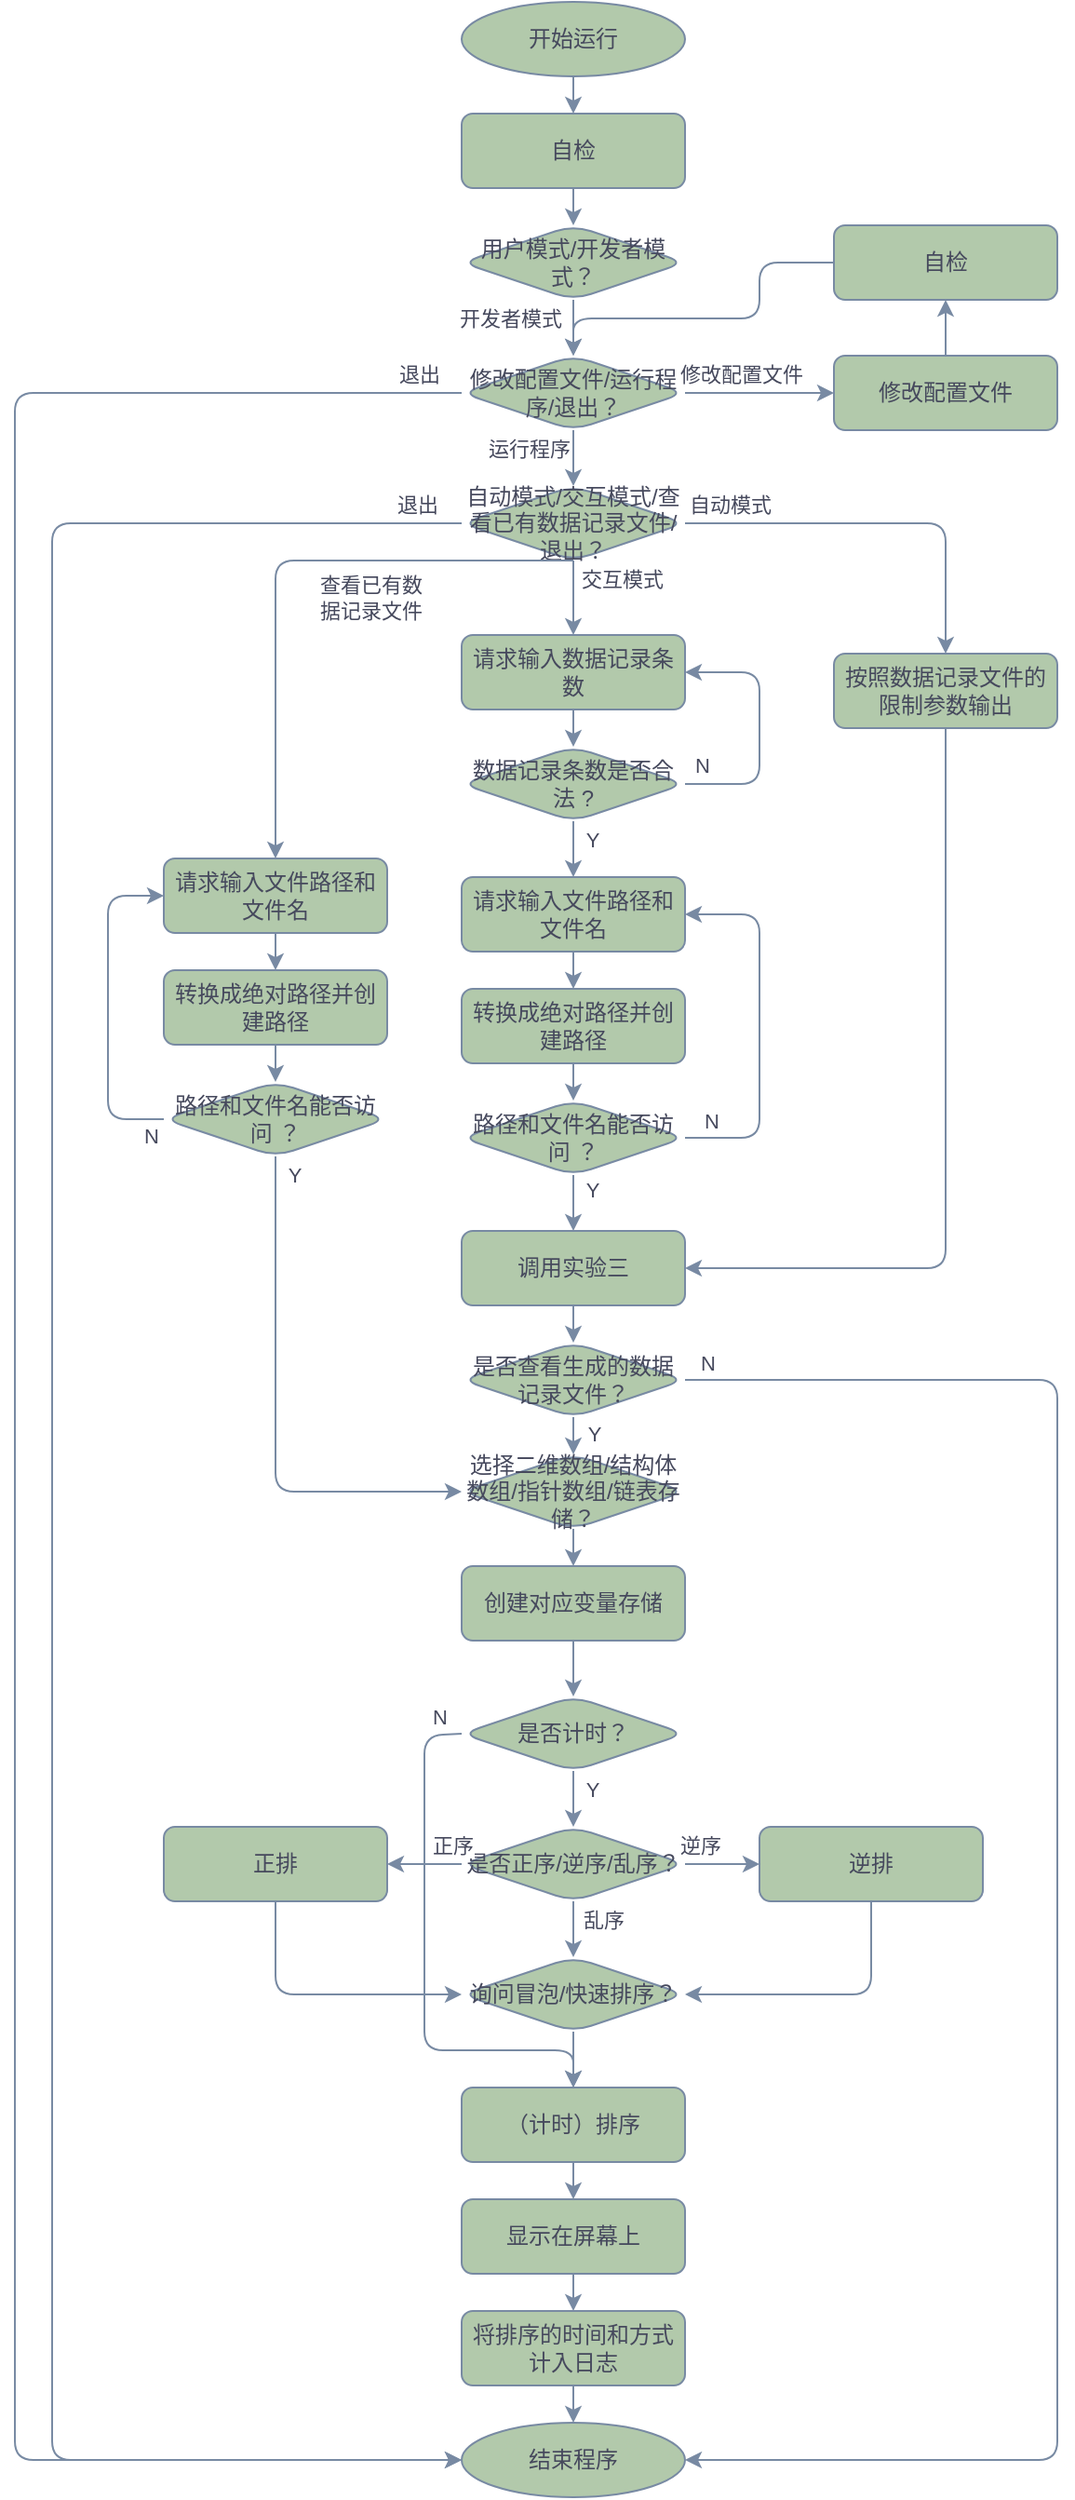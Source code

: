 <mxfile version="18.0.4" type="device"><diagram id="ykf_HyH2Sww9LqOtESiE" name="第 1 页"><mxGraphModel dx="568" dy="342" grid="1" gridSize="10" guides="1" tooltips="1" connect="1" arrows="1" fold="1" page="0" pageScale="1" pageWidth="827" pageHeight="1169" math="0" shadow="0"><root><mxCell id="0"/><mxCell id="1" parent="0"/><mxCell id="-85YryxVK-Twwfp7o9Pm-1" value="开始运行" style="ellipse;whiteSpace=wrap;html=1;rounded=1;fillColor=#B2C9AB;strokeColor=#788AA3;fontColor=#46495D;" parent="1" vertex="1"><mxGeometry x="320" y="40" width="120" height="40" as="geometry"/></mxCell><mxCell id="-85YryxVK-Twwfp7o9Pm-2" value="自检" style="rounded=1;whiteSpace=wrap;html=1;fillColor=#B2C9AB;strokeColor=#788AA3;fontColor=#46495D;" parent="1" vertex="1"><mxGeometry x="320" y="100" width="120" height="40" as="geometry"/></mxCell><mxCell id="-85YryxVK-Twwfp7o9Pm-3" value="" style="endArrow=classic;html=1;rounded=1;entryX=0.5;entryY=0;entryDx=0;entryDy=0;exitX=0.5;exitY=1;exitDx=0;exitDy=0;strokeColor=#788AA3;fontColor=#46495D;" parent="1" source="-85YryxVK-Twwfp7o9Pm-1" target="-85YryxVK-Twwfp7o9Pm-2" edge="1"><mxGeometry width="50" height="50" relative="1" as="geometry"><mxPoint x="264" y="130" as="sourcePoint"/><mxPoint x="314" y="80" as="targetPoint"/></mxGeometry></mxCell><mxCell id="-85YryxVK-Twwfp7o9Pm-4" value="用户模式/开发者模式？" style="rhombus;whiteSpace=wrap;html=1;rounded=1;fillColor=#B2C9AB;strokeColor=#788AA3;fontColor=#46495D;" parent="1" vertex="1"><mxGeometry x="320" y="160" width="120" height="40" as="geometry"/></mxCell><mxCell id="-85YryxVK-Twwfp7o9Pm-5" value="开发者模式" style="endArrow=classic;html=1;rounded=1;exitX=0.5;exitY=1;exitDx=0;exitDy=0;entryX=0.5;entryY=0;entryDx=0;entryDy=0;strokeColor=#788AA3;fontColor=#46495D;" parent="1" source="-85YryxVK-Twwfp7o9Pm-4" target="-85YryxVK-Twwfp7o9Pm-7" edge="1"><mxGeometry x="-0.333" y="-34" width="50" height="50" relative="1" as="geometry"><mxPoint x="504" y="240" as="sourcePoint"/><mxPoint x="564" y="190" as="targetPoint"/><Array as="points"/><mxPoint as="offset"/></mxGeometry></mxCell><mxCell id="-85YryxVK-Twwfp7o9Pm-7" value="修改配置文件/运行程序/退出？" style="rhombus;whiteSpace=wrap;html=1;rounded=1;fillColor=#B2C9AB;strokeColor=#788AA3;fontColor=#46495D;" parent="1" vertex="1"><mxGeometry x="320" y="230" width="120" height="40" as="geometry"/></mxCell><mxCell id="-85YryxVK-Twwfp7o9Pm-8" value="自动模式/交互模式/查看已有数据记录文件/&lt;br&gt;退出？" style="rhombus;whiteSpace=wrap;html=1;rounded=1;fillColor=#B2C9AB;strokeColor=#788AA3;fontColor=#46495D;" parent="1" vertex="1"><mxGeometry x="320" y="300" width="120" height="40" as="geometry"/></mxCell><mxCell id="-85YryxVK-Twwfp7o9Pm-9" value="" style="endArrow=classic;html=1;rounded=1;entryX=0.5;entryY=0;entryDx=0;entryDy=0;exitX=0.5;exitY=1;exitDx=0;exitDy=0;strokeColor=#788AA3;fontColor=#46495D;" parent="1" source="-85YryxVK-Twwfp7o9Pm-2" target="-85YryxVK-Twwfp7o9Pm-4" edge="1"><mxGeometry width="50" height="50" relative="1" as="geometry"><mxPoint x="194" y="130" as="sourcePoint"/><mxPoint x="244" y="80" as="targetPoint"/></mxGeometry></mxCell><mxCell id="-85YryxVK-Twwfp7o9Pm-10" value="自动模式" style="endArrow=classic;html=1;rounded=1;exitX=1;exitY=0.5;exitDx=0;exitDy=0;entryX=0.5;entryY=0;entryDx=0;entryDy=0;strokeColor=#788AA3;fontColor=#46495D;" parent="1" source="-85YryxVK-Twwfp7o9Pm-8" target="-85YryxVK-Twwfp7o9Pm-16" edge="1"><mxGeometry x="-0.77" y="10" width="50" height="50" relative="1" as="geometry"><mxPoint x="384" y="360" as="sourcePoint"/><mxPoint x="214" y="380" as="targetPoint"/><Array as="points"><mxPoint x="580" y="320"/></Array><mxPoint as="offset"/></mxGeometry></mxCell><mxCell id="-85YryxVK-Twwfp7o9Pm-11" value="交互模式" style="endArrow=classic;html=1;rounded=1;exitX=0.5;exitY=1;exitDx=0;exitDy=0;entryX=0.5;entryY=0;entryDx=0;entryDy=0;strokeColor=#788AA3;fontColor=#46495D;" parent="1" source="-85YryxVK-Twwfp7o9Pm-8" target="-85YryxVK-Twwfp7o9Pm-17" edge="1"><mxGeometry x="-0.5" y="26" width="50" height="50" relative="1" as="geometry"><mxPoint x="384" y="360" as="sourcePoint"/><mxPoint x="394" y="380" as="targetPoint"/><mxPoint as="offset"/></mxGeometry></mxCell><mxCell id="-85YryxVK-Twwfp7o9Pm-12" value="修改配置文件" style="endArrow=classic;html=1;rounded=1;exitX=1;exitY=0.5;exitDx=0;exitDy=0;entryX=0;entryY=0.5;entryDx=0;entryDy=0;strokeColor=#788AA3;fontColor=#46495D;" parent="1" source="-85YryxVK-Twwfp7o9Pm-7" target="-85YryxVK-Twwfp7o9Pm-13" edge="1"><mxGeometry x="-0.25" y="10" width="50" height="50" relative="1" as="geometry"><mxPoint x="740" y="450" as="sourcePoint"/><mxPoint x="730" y="370" as="targetPoint"/><Array as="points"/><mxPoint as="offset"/></mxGeometry></mxCell><mxCell id="-85YryxVK-Twwfp7o9Pm-13" value="修改配置文件" style="rounded=1;whiteSpace=wrap;html=1;fillColor=#B2C9AB;strokeColor=#788AA3;fontColor=#46495D;" parent="1" vertex="1"><mxGeometry x="520" y="230" width="120" height="40" as="geometry"/></mxCell><mxCell id="-85YryxVK-Twwfp7o9Pm-14" value="是否计时？" style="rhombus;whiteSpace=wrap;html=1;rounded=1;fillColor=#B2C9AB;strokeColor=#788AA3;fontColor=#46495D;" parent="1" vertex="1"><mxGeometry x="320" y="950" width="120" height="40" as="geometry"/></mxCell><mxCell id="-85YryxVK-Twwfp7o9Pm-16" value="按照数据记录文件的限制参数输出" style="rounded=1;whiteSpace=wrap;html=1;fillColor=#B2C9AB;strokeColor=#788AA3;fontColor=#46495D;" parent="1" vertex="1"><mxGeometry x="520" y="390" width="120" height="40" as="geometry"/></mxCell><mxCell id="-85YryxVK-Twwfp7o9Pm-17" value="请求输入数据记录条数" style="rounded=1;whiteSpace=wrap;html=1;fillColor=#B2C9AB;strokeColor=#788AA3;fontColor=#46495D;" parent="1" vertex="1"><mxGeometry x="320" y="380" width="120" height="40" as="geometry"/></mxCell><mxCell id="-85YryxVK-Twwfp7o9Pm-18" value="数据记录条数是否合法 ?" style="rhombus;whiteSpace=wrap;html=1;rounded=1;fillColor=#B2C9AB;strokeColor=#788AA3;fontColor=#46495D;" parent="1" vertex="1"><mxGeometry x="320" y="440" width="120" height="40" as="geometry"/></mxCell><mxCell id="-85YryxVK-Twwfp7o9Pm-19" value="N" style="endArrow=classic;html=1;rounded=1;exitX=1;exitY=0.5;exitDx=0;exitDy=0;entryX=1;entryY=0.5;entryDx=0;entryDy=0;strokeColor=#788AA3;fontColor=#46495D;" parent="1" source="-85YryxVK-Twwfp7o9Pm-18" target="-85YryxVK-Twwfp7o9Pm-17" edge="1"><mxGeometry x="-0.875" y="10" width="50" height="50" relative="1" as="geometry"><mxPoint x="344" y="500" as="sourcePoint"/><mxPoint x="494" y="490" as="targetPoint"/><Array as="points"><mxPoint x="480" y="460"/><mxPoint x="480" y="400"/></Array><mxPoint as="offset"/></mxGeometry></mxCell><mxCell id="-85YryxVK-Twwfp7o9Pm-20" value="" style="endArrow=classic;html=1;rounded=1;entryX=0.5;entryY=0;entryDx=0;entryDy=0;exitX=0.5;exitY=1;exitDx=0;exitDy=0;strokeColor=#788AA3;fontColor=#46495D;" parent="1" source="-85YryxVK-Twwfp7o9Pm-17" target="-85YryxVK-Twwfp7o9Pm-18" edge="1"><mxGeometry width="50" height="50" relative="1" as="geometry"><mxPoint x="304" y="690" as="sourcePoint"/><mxPoint x="354" y="640" as="targetPoint"/><Array as="points"/></mxGeometry></mxCell><mxCell id="-85YryxVK-Twwfp7o9Pm-21" value="请求输入文件路径和文件名" style="rounded=1;whiteSpace=wrap;html=1;fillColor=#B2C9AB;strokeColor=#788AA3;fontColor=#46495D;" parent="1" vertex="1"><mxGeometry x="320" y="510" width="120" height="40" as="geometry"/></mxCell><mxCell id="-85YryxVK-Twwfp7o9Pm-22" value="路径和文件名能否访问 ？" style="rhombus;whiteSpace=wrap;html=1;rounded=1;fillColor=#B2C9AB;strokeColor=#788AA3;fontColor=#46495D;" parent="1" vertex="1"><mxGeometry x="320" y="630" width="120" height="40" as="geometry"/></mxCell><mxCell id="-85YryxVK-Twwfp7o9Pm-23" value="" style="endArrow=classic;html=1;rounded=1;entryX=0.5;entryY=0;entryDx=0;entryDy=0;exitX=0.5;exitY=1;exitDx=0;exitDy=0;strokeColor=#788AA3;fontColor=#46495D;" parent="1" source="-85YryxVK-Twwfp7o9Pm-25" target="-85YryxVK-Twwfp7o9Pm-22" edge="1"><mxGeometry width="50" height="50" relative="1" as="geometry"><mxPoint x="294" y="740" as="sourcePoint"/><mxPoint x="254" y="680" as="targetPoint"/></mxGeometry></mxCell><mxCell id="-85YryxVK-Twwfp7o9Pm-24" value="N" style="endArrow=classic;html=1;rounded=1;entryX=1;entryY=0.5;entryDx=0;entryDy=0;exitX=1;exitY=0.5;exitDx=0;exitDy=0;strokeColor=#788AA3;fontColor=#46495D;" parent="1" source="-85YryxVK-Twwfp7o9Pm-22" target="-85YryxVK-Twwfp7o9Pm-21" edge="1"><mxGeometry x="-0.867" y="9" width="50" height="50" relative="1" as="geometry"><mxPoint x="524" y="710" as="sourcePoint"/><mxPoint x="574" y="660" as="targetPoint"/><Array as="points"><mxPoint x="480" y="650"/><mxPoint x="480" y="530"/></Array><mxPoint as="offset"/></mxGeometry></mxCell><mxCell id="-85YryxVK-Twwfp7o9Pm-25" value="转换成绝对路径并创建路径" style="rounded=1;whiteSpace=wrap;html=1;fillColor=#B2C9AB;strokeColor=#788AA3;fontColor=#46495D;" parent="1" vertex="1"><mxGeometry x="320" y="570" width="120" height="40" as="geometry"/></mxCell><mxCell id="-85YryxVK-Twwfp7o9Pm-26" value="" style="endArrow=classic;html=1;rounded=1;entryX=0.5;entryY=0;entryDx=0;entryDy=0;exitX=0.5;exitY=1;exitDx=0;exitDy=0;strokeColor=#788AA3;fontColor=#46495D;" parent="1" source="-85YryxVK-Twwfp7o9Pm-21" target="-85YryxVK-Twwfp7o9Pm-25" edge="1"><mxGeometry width="50" height="50" relative="1" as="geometry"><mxPoint x="234" y="630" as="sourcePoint"/><mxPoint x="284" y="580" as="targetPoint"/></mxGeometry></mxCell><mxCell id="-85YryxVK-Twwfp7o9Pm-27" value="Y" style="endArrow=classic;html=1;rounded=1;curved=0;entryX=0.5;entryY=0;entryDx=0;entryDy=0;exitX=0.5;exitY=1;exitDx=0;exitDy=0;strokeColor=#788AA3;fontColor=#46495D;" parent="1" source="-85YryxVK-Twwfp7o9Pm-18" target="-85YryxVK-Twwfp7o9Pm-21" edge="1"><mxGeometry x="-0.333" y="10" width="50" height="50" relative="1" as="geometry"><mxPoint x="404" y="490" as="sourcePoint"/><mxPoint x="294" y="490" as="targetPoint"/><mxPoint as="offset"/></mxGeometry></mxCell><mxCell id="-85YryxVK-Twwfp7o9Pm-28" value="退出" style="endArrow=classic;html=1;rounded=1;curved=0;exitX=0;exitY=0.5;exitDx=0;exitDy=0;entryX=0;entryY=0.5;entryDx=0;entryDy=0;strokeColor=#788AA3;fontColor=#46495D;" parent="1" source="-85YryxVK-Twwfp7o9Pm-8" target="-85YryxVK-Twwfp7o9Pm-34" edge="1"><mxGeometry x="-0.967" y="-10" width="50" height="50" relative="1" as="geometry"><mxPoint x="324" y="340" as="sourcePoint"/><mxPoint x="124" y="660" as="targetPoint"/><Array as="points"><mxPoint x="100" y="320"/><mxPoint x="100" y="1360"/></Array><mxPoint as="offset"/></mxGeometry></mxCell><mxCell id="-85YryxVK-Twwfp7o9Pm-29" value="退出" style="endArrow=classic;html=1;rounded=1;curved=0;entryX=0;entryY=0.5;entryDx=0;entryDy=0;exitX=0;exitY=0.5;exitDx=0;exitDy=0;strokeColor=#788AA3;fontColor=#46495D;" parent="1" source="-85YryxVK-Twwfp7o9Pm-7" target="-85YryxVK-Twwfp7o9Pm-34" edge="1"><mxGeometry x="-0.971" y="-10" width="50" height="50" relative="1" as="geometry"><mxPoint x="740" y="270" as="sourcePoint"/><mxPoint x="634" y="680" as="targetPoint"/><Array as="points"><mxPoint x="80" y="250"/><mxPoint x="80" y="1360"/></Array><mxPoint as="offset"/></mxGeometry></mxCell><mxCell id="-85YryxVK-Twwfp7o9Pm-30" value="调用实验三" style="rounded=1;whiteSpace=wrap;html=1;fillColor=#B2C9AB;strokeColor=#788AA3;fontColor=#46495D;" parent="1" vertex="1"><mxGeometry x="320" y="700" width="120" height="40" as="geometry"/></mxCell><mxCell id="-85YryxVK-Twwfp7o9Pm-31" value="" style="endArrow=classic;html=1;rounded=1;curved=0;exitX=0.5;exitY=1;exitDx=0;exitDy=0;entryX=1;entryY=0.5;entryDx=0;entryDy=0;strokeColor=#788AA3;fontColor=#46495D;" parent="1" source="-85YryxVK-Twwfp7o9Pm-16" target="-85YryxVK-Twwfp7o9Pm-30" edge="1"><mxGeometry width="50" height="50" relative="1" as="geometry"><mxPoint x="214" y="690" as="sourcePoint"/><mxPoint x="264" y="640" as="targetPoint"/><Array as="points"><mxPoint x="580" y="720"/></Array></mxGeometry></mxCell><mxCell id="-85YryxVK-Twwfp7o9Pm-32" value="Y" style="endArrow=classic;html=1;rounded=1;curved=0;exitX=0.5;exitY=1;exitDx=0;exitDy=0;entryX=0.5;entryY=0;entryDx=0;entryDy=0;strokeColor=#788AA3;fontColor=#46495D;" parent="1" source="-85YryxVK-Twwfp7o9Pm-22" target="-85YryxVK-Twwfp7o9Pm-30" edge="1"><mxGeometry x="-0.5" y="10" width="50" height="50" relative="1" as="geometry"><mxPoint x="514" y="740" as="sourcePoint"/><mxPoint x="564" y="690" as="targetPoint"/><mxPoint as="offset"/></mxGeometry></mxCell><mxCell id="-85YryxVK-Twwfp7o9Pm-33" value="运行程序" style="endArrow=classic;html=1;rounded=1;curved=0;exitX=0.5;exitY=1;exitDx=0;exitDy=0;entryX=0.5;entryY=0;entryDx=0;entryDy=0;strokeColor=#788AA3;fontColor=#46495D;" parent="1" source="-85YryxVK-Twwfp7o9Pm-7" target="-85YryxVK-Twwfp7o9Pm-8" edge="1"><mxGeometry x="-0.333" y="-24" width="50" height="50" relative="1" as="geometry"><mxPoint x="680" y="340" as="sourcePoint"/><mxPoint x="444" y="340" as="targetPoint"/><mxPoint as="offset"/></mxGeometry></mxCell><mxCell id="-85YryxVK-Twwfp7o9Pm-34" value="结束程序" style="ellipse;whiteSpace=wrap;html=1;rounded=1;fillColor=#B2C9AB;strokeColor=#788AA3;fontColor=#46495D;" parent="1" vertex="1"><mxGeometry x="320" y="1340" width="120" height="40" as="geometry"/></mxCell><mxCell id="-85YryxVK-Twwfp7o9Pm-35" value="" style="endArrow=classic;html=1;rounded=1;curved=0;exitX=0.5;exitY=1;exitDx=0;exitDy=0;entryX=0.5;entryY=0;entryDx=0;entryDy=0;strokeColor=#788AA3;fontColor=#46495D;" parent="1" source="-85YryxVK-Twwfp7o9Pm-30" target="-85YryxVK-Twwfp7o9Pm-50" edge="1"><mxGeometry width="50" height="50" relative="1" as="geometry"><mxPoint x="224" y="800" as="sourcePoint"/><mxPoint x="504" y="780" as="targetPoint"/></mxGeometry></mxCell><mxCell id="-85YryxVK-Twwfp7o9Pm-36" value="是否正序/逆序/乱序？" style="rhombus;whiteSpace=wrap;html=1;rounded=1;fillColor=#B2C9AB;strokeColor=#788AA3;fontColor=#46495D;" parent="1" vertex="1"><mxGeometry x="320" y="1020" width="120" height="40" as="geometry"/></mxCell><mxCell id="-85YryxVK-Twwfp7o9Pm-37" value="Y" style="endArrow=classic;html=1;rounded=1;curved=0;entryX=0.5;entryY=0;entryDx=0;entryDy=0;exitX=0.5;exitY=1;exitDx=0;exitDy=0;strokeColor=#788AA3;fontColor=#46495D;" parent="1" source="-85YryxVK-Twwfp7o9Pm-14" target="-85YryxVK-Twwfp7o9Pm-36" edge="1"><mxGeometry x="-0.333" y="10" width="50" height="50" relative="1" as="geometry"><mxPoint x="202.25" y="1010" as="sourcePoint"/><mxPoint x="252.25" y="960" as="targetPoint"/><mxPoint as="offset"/></mxGeometry></mxCell><mxCell id="-85YryxVK-Twwfp7o9Pm-38" value="乱序" style="endArrow=classic;html=1;rounded=1;curved=0;exitX=0.5;exitY=1;exitDx=0;exitDy=0;entryX=0.5;entryY=0;entryDx=0;entryDy=0;strokeColor=#788AA3;fontColor=#46495D;" parent="1" source="-85YryxVK-Twwfp7o9Pm-36" target="-85YryxVK-Twwfp7o9Pm-65" edge="1"><mxGeometry x="-0.333" y="16" width="50" height="50" relative="1" as="geometry"><mxPoint x="292.25" y="1150" as="sourcePoint"/><mxPoint x="382.25" y="1110" as="targetPoint"/><mxPoint as="offset"/></mxGeometry></mxCell><mxCell id="-85YryxVK-Twwfp7o9Pm-39" value="正序" style="endArrow=classic;html=1;rounded=1;curved=0;exitX=0;exitY=0.5;exitDx=0;exitDy=0;entryX=1;entryY=0.5;entryDx=0;entryDy=0;strokeColor=#788AA3;fontColor=#46495D;" parent="1" source="-85YryxVK-Twwfp7o9Pm-36" target="-85YryxVK-Twwfp7o9Pm-42" edge="1"><mxGeometry x="-0.714" y="-10" width="50" height="50" relative="1" as="geometry"><mxPoint x="222.25" y="1050" as="sourcePoint"/><mxPoint x="252.25" y="1040" as="targetPoint"/><Array as="points"/><mxPoint as="offset"/></mxGeometry></mxCell><mxCell id="-85YryxVK-Twwfp7o9Pm-40" value="逆序" style="endArrow=classic;html=1;rounded=1;curved=0;exitX=1;exitY=0.5;exitDx=0;exitDy=0;entryX=0;entryY=0.5;entryDx=0;entryDy=0;strokeColor=#788AA3;fontColor=#46495D;" parent="1" source="-85YryxVK-Twwfp7o9Pm-36" target="-85YryxVK-Twwfp7o9Pm-43" edge="1"><mxGeometry x="-0.625" y="10" width="50" height="50" relative="1" as="geometry"><mxPoint x="492.25" y="1060" as="sourcePoint"/><mxPoint x="542.25" y="1030" as="targetPoint"/><Array as="points"/><mxPoint as="offset"/></mxGeometry></mxCell><mxCell id="-85YryxVK-Twwfp7o9Pm-41" value="（计时）排序" style="rounded=1;whiteSpace=wrap;html=1;fillColor=#B2C9AB;strokeColor=#788AA3;fontColor=#46495D;" parent="1" vertex="1"><mxGeometry x="320" y="1160" width="120" height="40" as="geometry"/></mxCell><mxCell id="-85YryxVK-Twwfp7o9Pm-42" value="正排" style="rounded=1;whiteSpace=wrap;html=1;fillColor=#B2C9AB;strokeColor=#788AA3;fontColor=#46495D;" parent="1" vertex="1"><mxGeometry x="160" y="1020" width="120" height="40" as="geometry"/></mxCell><mxCell id="-85YryxVK-Twwfp7o9Pm-43" value="逆排" style="rounded=1;whiteSpace=wrap;html=1;fillColor=#B2C9AB;strokeColor=#788AA3;fontColor=#46495D;" parent="1" vertex="1"><mxGeometry x="480" y="1020" width="120" height="40" as="geometry"/></mxCell><mxCell id="-85YryxVK-Twwfp7o9Pm-44" value="" style="endArrow=classic;html=1;rounded=1;curved=0;entryX=0;entryY=0.5;entryDx=0;entryDy=0;exitX=0.5;exitY=1;exitDx=0;exitDy=0;strokeColor=#788AA3;fontColor=#46495D;" parent="1" source="-85YryxVK-Twwfp7o9Pm-42" target="-85YryxVK-Twwfp7o9Pm-65" edge="1"><mxGeometry width="50" height="50" relative="1" as="geometry"><mxPoint x="214" y="1061" as="sourcePoint"/><mxPoint x="362.25" y="1200" as="targetPoint"/><Array as="points"><mxPoint x="220" y="1110"/></Array></mxGeometry></mxCell><mxCell id="-85YryxVK-Twwfp7o9Pm-45" value="" style="endArrow=classic;html=1;rounded=1;curved=0;entryX=1;entryY=0.5;entryDx=0;entryDy=0;exitX=0.5;exitY=1;exitDx=0;exitDy=0;strokeColor=#788AA3;fontColor=#46495D;" parent="1" source="-85YryxVK-Twwfp7o9Pm-43" target="-85YryxVK-Twwfp7o9Pm-65" edge="1"><mxGeometry width="50" height="50" relative="1" as="geometry"><mxPoint x="442.25" y="1220" as="sourcePoint"/><mxPoint x="492.25" y="1170" as="targetPoint"/><Array as="points"><mxPoint x="540" y="1110"/></Array></mxGeometry></mxCell><mxCell id="-85YryxVK-Twwfp7o9Pm-46" value="N" style="endArrow=classic;html=1;rounded=1;curved=0;exitX=0;exitY=0.5;exitDx=0;exitDy=0;entryX=0.5;entryY=0;entryDx=0;entryDy=0;strokeColor=#788AA3;fontColor=#46495D;" parent="1" source="-85YryxVK-Twwfp7o9Pm-14" target="-85YryxVK-Twwfp7o9Pm-41" edge="1"><mxGeometry x="-0.917" y="-10" width="50" height="50" relative="1" as="geometry"><mxPoint x="212.25" y="1000" as="sourcePoint"/><mxPoint x="262.25" y="950" as="targetPoint"/><Array as="points"><mxPoint x="300" y="971"/><mxPoint x="300" y="1140"/><mxPoint x="380" y="1140"/></Array><mxPoint as="offset"/></mxGeometry></mxCell><mxCell id="-85YryxVK-Twwfp7o9Pm-47" value="显示在屏幕上" style="rounded=1;whiteSpace=wrap;html=1;fillColor=#B2C9AB;strokeColor=#788AA3;fontColor=#46495D;" parent="1" vertex="1"><mxGeometry x="320" y="1220" width="120" height="40" as="geometry"/></mxCell><mxCell id="-85YryxVK-Twwfp7o9Pm-48" value="" style="endArrow=classic;html=1;rounded=1;curved=0;entryX=0.5;entryY=0;entryDx=0;entryDy=0;exitX=0.5;exitY=1;exitDx=0;exitDy=0;strokeColor=#788AA3;fontColor=#46495D;" parent="1" source="-85YryxVK-Twwfp7o9Pm-41" target="-85YryxVK-Twwfp7o9Pm-47" edge="1"><mxGeometry width="50" height="50" relative="1" as="geometry"><mxPoint x="248.25" y="1270" as="sourcePoint"/><mxPoint x="378.25" y="1220" as="targetPoint"/></mxGeometry></mxCell><mxCell id="-85YryxVK-Twwfp7o9Pm-49" value="" style="endArrow=classic;html=1;curved=0;exitX=0.5;exitY=1;exitDx=0;exitDy=0;entryX=0.5;entryY=0;entryDx=0;entryDy=0;rounded=1;strokeColor=#788AA3;fontColor=#46495D;" parent="1" source="-85YryxVK-Twwfp7o9Pm-47" target="-85YryxVK-Twwfp7o9Pm-67" edge="1"><mxGeometry width="50" height="50" relative="1" as="geometry"><mxPoint x="250" y="1210" as="sourcePoint"/><mxPoint x="300" y="1160" as="targetPoint"/></mxGeometry></mxCell><mxCell id="-85YryxVK-Twwfp7o9Pm-50" value="是否查看生成的数据记录文件？" style="rhombus;whiteSpace=wrap;html=1;rounded=1;fillColor=#B2C9AB;strokeColor=#788AA3;fontColor=#46495D;" parent="1" vertex="1"><mxGeometry x="320" y="760" width="120" height="40" as="geometry"/></mxCell><mxCell id="-85YryxVK-Twwfp7o9Pm-51" value="Y" style="endArrow=classic;html=1;curved=0;exitX=0.5;exitY=1;exitDx=0;exitDy=0;entryX=0.5;entryY=0;entryDx=0;entryDy=0;rounded=1;strokeColor=#788AA3;fontColor=#46495D;" parent="1" source="-85YryxVK-Twwfp7o9Pm-50" target="-85YryxVK-Twwfp7o9Pm-52" edge="1"><mxGeometry x="-0.094" y="11" width="50" height="50" relative="1" as="geometry"><mxPoint x="494" y="840" as="sourcePoint"/><mxPoint x="544" y="790" as="targetPoint"/><mxPoint as="offset"/></mxGeometry></mxCell><mxCell id="-85YryxVK-Twwfp7o9Pm-52" value="选择二维数组/结构体数组/指针数组/链表存储？" style="rhombus;whiteSpace=wrap;html=1;rounded=1;fillColor=#B2C9AB;strokeColor=#788AA3;fontColor=#46495D;" parent="1" vertex="1"><mxGeometry x="320" y="820" width="120" height="40" as="geometry"/></mxCell><mxCell id="-85YryxVK-Twwfp7o9Pm-53" value="查看已有数&lt;br&gt;据记录文件" style="endArrow=classic;html=1;curved=0;exitX=0.5;exitY=1;exitDx=0;exitDy=0;rounded=1;entryX=0.5;entryY=0;entryDx=0;entryDy=0;strokeColor=#788AA3;fontColor=#46495D;" parent="1" source="-85YryxVK-Twwfp7o9Pm-8" target="-85YryxVK-Twwfp7o9Pm-58" edge="1"><mxGeometry x="-0.316" y="20" width="50" height="50" relative="1" as="geometry"><mxPoint x="384" y="360" as="sourcePoint"/><mxPoint x="580" y="591" as="targetPoint"/><Array as="points"><mxPoint x="220" y="340"/></Array><mxPoint as="offset"/></mxGeometry></mxCell><mxCell id="-85YryxVK-Twwfp7o9Pm-54" value="" style="endArrow=classic;html=1;curved=0;exitX=0.5;exitY=1;exitDx=0;exitDy=0;entryX=0.5;entryY=0;entryDx=0;entryDy=0;rounded=1;strokeColor=#788AA3;fontColor=#46495D;" parent="1" source="-85YryxVK-Twwfp7o9Pm-52" target="-85YryxVK-Twwfp7o9Pm-56" edge="1"><mxGeometry width="50" height="50" relative="1" as="geometry"><mxPoint x="184" y="900" as="sourcePoint"/><mxPoint x="234" y="850" as="targetPoint"/></mxGeometry></mxCell><mxCell id="-85YryxVK-Twwfp7o9Pm-56" value="创建对应变量存储" style="rounded=1;whiteSpace=wrap;html=1;fillColor=#B2C9AB;strokeColor=#788AA3;fontColor=#46495D;" parent="1" vertex="1"><mxGeometry x="320" y="880" width="120" height="40" as="geometry"/></mxCell><mxCell id="-85YryxVK-Twwfp7o9Pm-57" value="" style="endArrow=classic;html=1;curved=0;entryX=0.5;entryY=0;entryDx=0;entryDy=0;rounded=1;strokeColor=#788AA3;fontColor=#46495D;exitX=0.5;exitY=1;exitDx=0;exitDy=0;" parent="1" target="-85YryxVK-Twwfp7o9Pm-14" edge="1" source="-85YryxVK-Twwfp7o9Pm-56"><mxGeometry y="30" width="50" height="50" relative="1" as="geometry"><mxPoint x="384" y="920" as="sourcePoint"/><mxPoint x="254" y="880" as="targetPoint"/><mxPoint as="offset"/></mxGeometry></mxCell><mxCell id="-85YryxVK-Twwfp7o9Pm-58" value="请求输入文件路径和文件名" style="rounded=1;whiteSpace=wrap;html=1;fillColor=#B2C9AB;strokeColor=#788AA3;fontColor=#46495D;" parent="1" vertex="1"><mxGeometry x="160" y="500" width="120" height="40" as="geometry"/></mxCell><mxCell id="-85YryxVK-Twwfp7o9Pm-59" value="路径和文件名能否访问 ？" style="rhombus;whiteSpace=wrap;html=1;rounded=1;fillColor=#B2C9AB;strokeColor=#788AA3;fontColor=#46495D;" parent="1" vertex="1"><mxGeometry x="160" y="620" width="120" height="40" as="geometry"/></mxCell><mxCell id="-85YryxVK-Twwfp7o9Pm-60" value="" style="endArrow=classic;html=1;rounded=1;entryX=0.5;entryY=0;entryDx=0;entryDy=0;exitX=0.5;exitY=1;exitDx=0;exitDy=0;strokeColor=#788AA3;fontColor=#46495D;" parent="1" source="-85YryxVK-Twwfp7o9Pm-62" target="-85YryxVK-Twwfp7o9Pm-59" edge="1"><mxGeometry width="50" height="50" relative="1" as="geometry"><mxPoint x="150" y="730" as="sourcePoint"/><mxPoint x="110" y="670" as="targetPoint"/></mxGeometry></mxCell><mxCell id="-85YryxVK-Twwfp7o9Pm-61" value="N" style="endArrow=classic;html=1;rounded=1;entryX=0;entryY=0.5;entryDx=0;entryDy=0;exitX=0;exitY=0.5;exitDx=0;exitDy=0;strokeColor=#788AA3;fontColor=#46495D;" parent="1" source="-85YryxVK-Twwfp7o9Pm-59" target="-85YryxVK-Twwfp7o9Pm-58" edge="1"><mxGeometry x="-0.917" y="9" width="50" height="50" relative="1" as="geometry"><mxPoint x="344" y="700" as="sourcePoint"/><mxPoint x="394" y="650" as="targetPoint"/><Array as="points"><mxPoint x="130" y="640"/><mxPoint x="130" y="520"/></Array><mxPoint as="offset"/></mxGeometry></mxCell><mxCell id="-85YryxVK-Twwfp7o9Pm-62" value="转换成绝对路径并创建路径" style="rounded=1;whiteSpace=wrap;html=1;fillColor=#B2C9AB;strokeColor=#788AA3;fontColor=#46495D;" parent="1" vertex="1"><mxGeometry x="160" y="560" width="120" height="40" as="geometry"/></mxCell><mxCell id="-85YryxVK-Twwfp7o9Pm-63" value="" style="endArrow=classic;html=1;rounded=1;entryX=0.5;entryY=0;entryDx=0;entryDy=0;exitX=0.5;exitY=1;exitDx=0;exitDy=0;strokeColor=#788AA3;fontColor=#46495D;" parent="1" source="-85YryxVK-Twwfp7o9Pm-58" target="-85YryxVK-Twwfp7o9Pm-62" edge="1"><mxGeometry width="50" height="50" relative="1" as="geometry"><mxPoint x="90" y="620" as="sourcePoint"/><mxPoint x="140" y="570" as="targetPoint"/></mxGeometry></mxCell><mxCell id="-85YryxVK-Twwfp7o9Pm-64" value="Y" style="endArrow=classic;html=1;curved=0;exitX=0.5;exitY=1;exitDx=0;exitDy=0;rounded=1;entryX=0;entryY=0.5;entryDx=0;entryDy=0;strokeColor=#788AA3;fontColor=#46495D;" parent="1" source="-85YryxVK-Twwfp7o9Pm-59" target="-85YryxVK-Twwfp7o9Pm-52" edge="1"><mxGeometry x="-0.932" y="10" width="50" height="50" relative="1" as="geometry"><mxPoint x="630" y="721" as="sourcePoint"/><mxPoint x="846" y="871" as="targetPoint"/><Array as="points"><mxPoint x="220" y="840"/></Array><mxPoint as="offset"/></mxGeometry></mxCell><mxCell id="-85YryxVK-Twwfp7o9Pm-65" value="询问冒泡/快速排序？" style="rhombus;whiteSpace=wrap;html=1;rounded=1;fillColor=#B2C9AB;strokeColor=#788AA3;fontColor=#46495D;" parent="1" vertex="1"><mxGeometry x="320" y="1090" width="120" height="40" as="geometry"/></mxCell><mxCell id="-85YryxVK-Twwfp7o9Pm-66" value="" style="endArrow=classic;html=1;rounded=1;entryX=0.5;entryY=0;entryDx=0;entryDy=0;exitX=0.5;exitY=1;exitDx=0;exitDy=0;strokeColor=#788AA3;fontColor=#46495D;" parent="1" source="-85YryxVK-Twwfp7o9Pm-65" target="-85YryxVK-Twwfp7o9Pm-41" edge="1"><mxGeometry width="50" height="50" relative="1" as="geometry"><mxPoint x="470" y="1131" as="sourcePoint"/><mxPoint x="310" y="1080" as="targetPoint"/></mxGeometry></mxCell><mxCell id="-85YryxVK-Twwfp7o9Pm-67" value="将排序的时间和方式计入日志" style="rounded=1;whiteSpace=wrap;html=1;fillColor=#B2C9AB;strokeColor=#788AA3;fontColor=#46495D;" parent="1" vertex="1"><mxGeometry x="320" y="1280" width="120" height="40" as="geometry"/></mxCell><mxCell id="-85YryxVK-Twwfp7o9Pm-68" value="" style="endArrow=classic;html=1;rounded=1;curved=0;entryX=0.5;entryY=0;entryDx=0;entryDy=0;exitX=0.5;exitY=1;exitDx=0;exitDy=0;strokeColor=#788AA3;fontColor=#46495D;" parent="1" source="-85YryxVK-Twwfp7o9Pm-67" target="-85YryxVK-Twwfp7o9Pm-34" edge="1"><mxGeometry width="50" height="50" relative="1" as="geometry"><mxPoint x="226" y="1311" as="sourcePoint"/><mxPoint x="276" y="1261" as="targetPoint"/></mxGeometry></mxCell><mxCell id="-85YryxVK-Twwfp7o9Pm-69" value="N" style="endArrow=classic;html=1;rounded=1;curved=0;exitX=1;exitY=0.5;exitDx=0;exitDy=0;entryX=1;entryY=0.5;entryDx=0;entryDy=0;strokeColor=#788AA3;fontColor=#46495D;" parent="1" source="-85YryxVK-Twwfp7o9Pm-50" target="-85YryxVK-Twwfp7o9Pm-34" edge="1"><mxGeometry x="-0.976" y="9" width="50" height="50" relative="1" as="geometry"><mxPoint x="660" y="781" as="sourcePoint"/><mxPoint x="660" y="891" as="targetPoint"/><Array as="points"><mxPoint x="640" y="780"/><mxPoint x="640" y="1360"/></Array><mxPoint as="offset"/></mxGeometry></mxCell><mxCell id="0IpmQSX3y64TZKrOKrkw-1" value="自检" style="rounded=1;whiteSpace=wrap;html=1;fillColor=#B2C9AB;strokeColor=#788AA3;fontColor=#46495D;" parent="1" vertex="1"><mxGeometry x="520" y="160" width="120" height="40" as="geometry"/></mxCell><mxCell id="0IpmQSX3y64TZKrOKrkw-2" value="" style="endArrow=classic;html=1;rounded=1;entryX=0.5;entryY=1;entryDx=0;entryDy=0;exitX=0.5;exitY=0;exitDx=0;exitDy=0;strokeColor=#788AA3;fontColor=#46495D;" parent="1" source="-85YryxVK-Twwfp7o9Pm-13" target="0IpmQSX3y64TZKrOKrkw-1" edge="1"><mxGeometry width="50" height="50" relative="1" as="geometry"><mxPoint x="620" y="290" as="sourcePoint"/><mxPoint x="620" y="310" as="targetPoint"/></mxGeometry></mxCell><mxCell id="0IpmQSX3y64TZKrOKrkw-3" value="" style="endArrow=classic;html=1;rounded=1;entryX=0.5;entryY=0;entryDx=0;entryDy=0;exitX=0;exitY=0.5;exitDx=0;exitDy=0;strokeColor=#788AA3;fontColor=#46495D;" parent="1" source="0IpmQSX3y64TZKrOKrkw-1" target="-85YryxVK-Twwfp7o9Pm-7" edge="1"><mxGeometry width="50" height="50" relative="1" as="geometry"><mxPoint x="500" y="120" as="sourcePoint"/><mxPoint x="500" y="140" as="targetPoint"/><Array as="points"><mxPoint x="480" y="180"/><mxPoint x="480" y="210"/><mxPoint x="380" y="210"/></Array></mxGeometry></mxCell></root></mxGraphModel></diagram></mxfile>